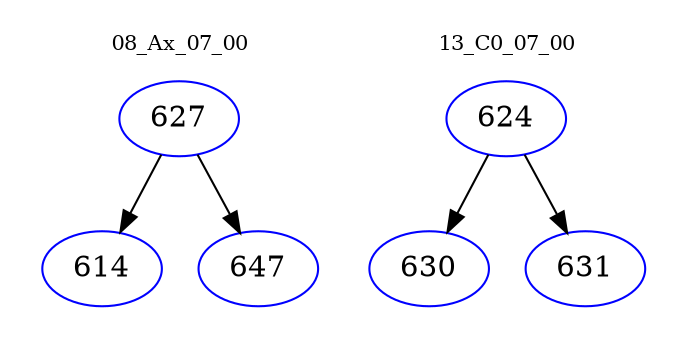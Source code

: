 digraph{
subgraph cluster_0 {
color = white
label = "08_Ax_07_00";
fontsize=10;
T0_627 [label="627", color="blue"]
T0_627 -> T0_614 [color="black"]
T0_614 [label="614", color="blue"]
T0_627 -> T0_647 [color="black"]
T0_647 [label="647", color="blue"]
}
subgraph cluster_1 {
color = white
label = "13_C0_07_00";
fontsize=10;
T1_624 [label="624", color="blue"]
T1_624 -> T1_630 [color="black"]
T1_630 [label="630", color="blue"]
T1_624 -> T1_631 [color="black"]
T1_631 [label="631", color="blue"]
}
}
